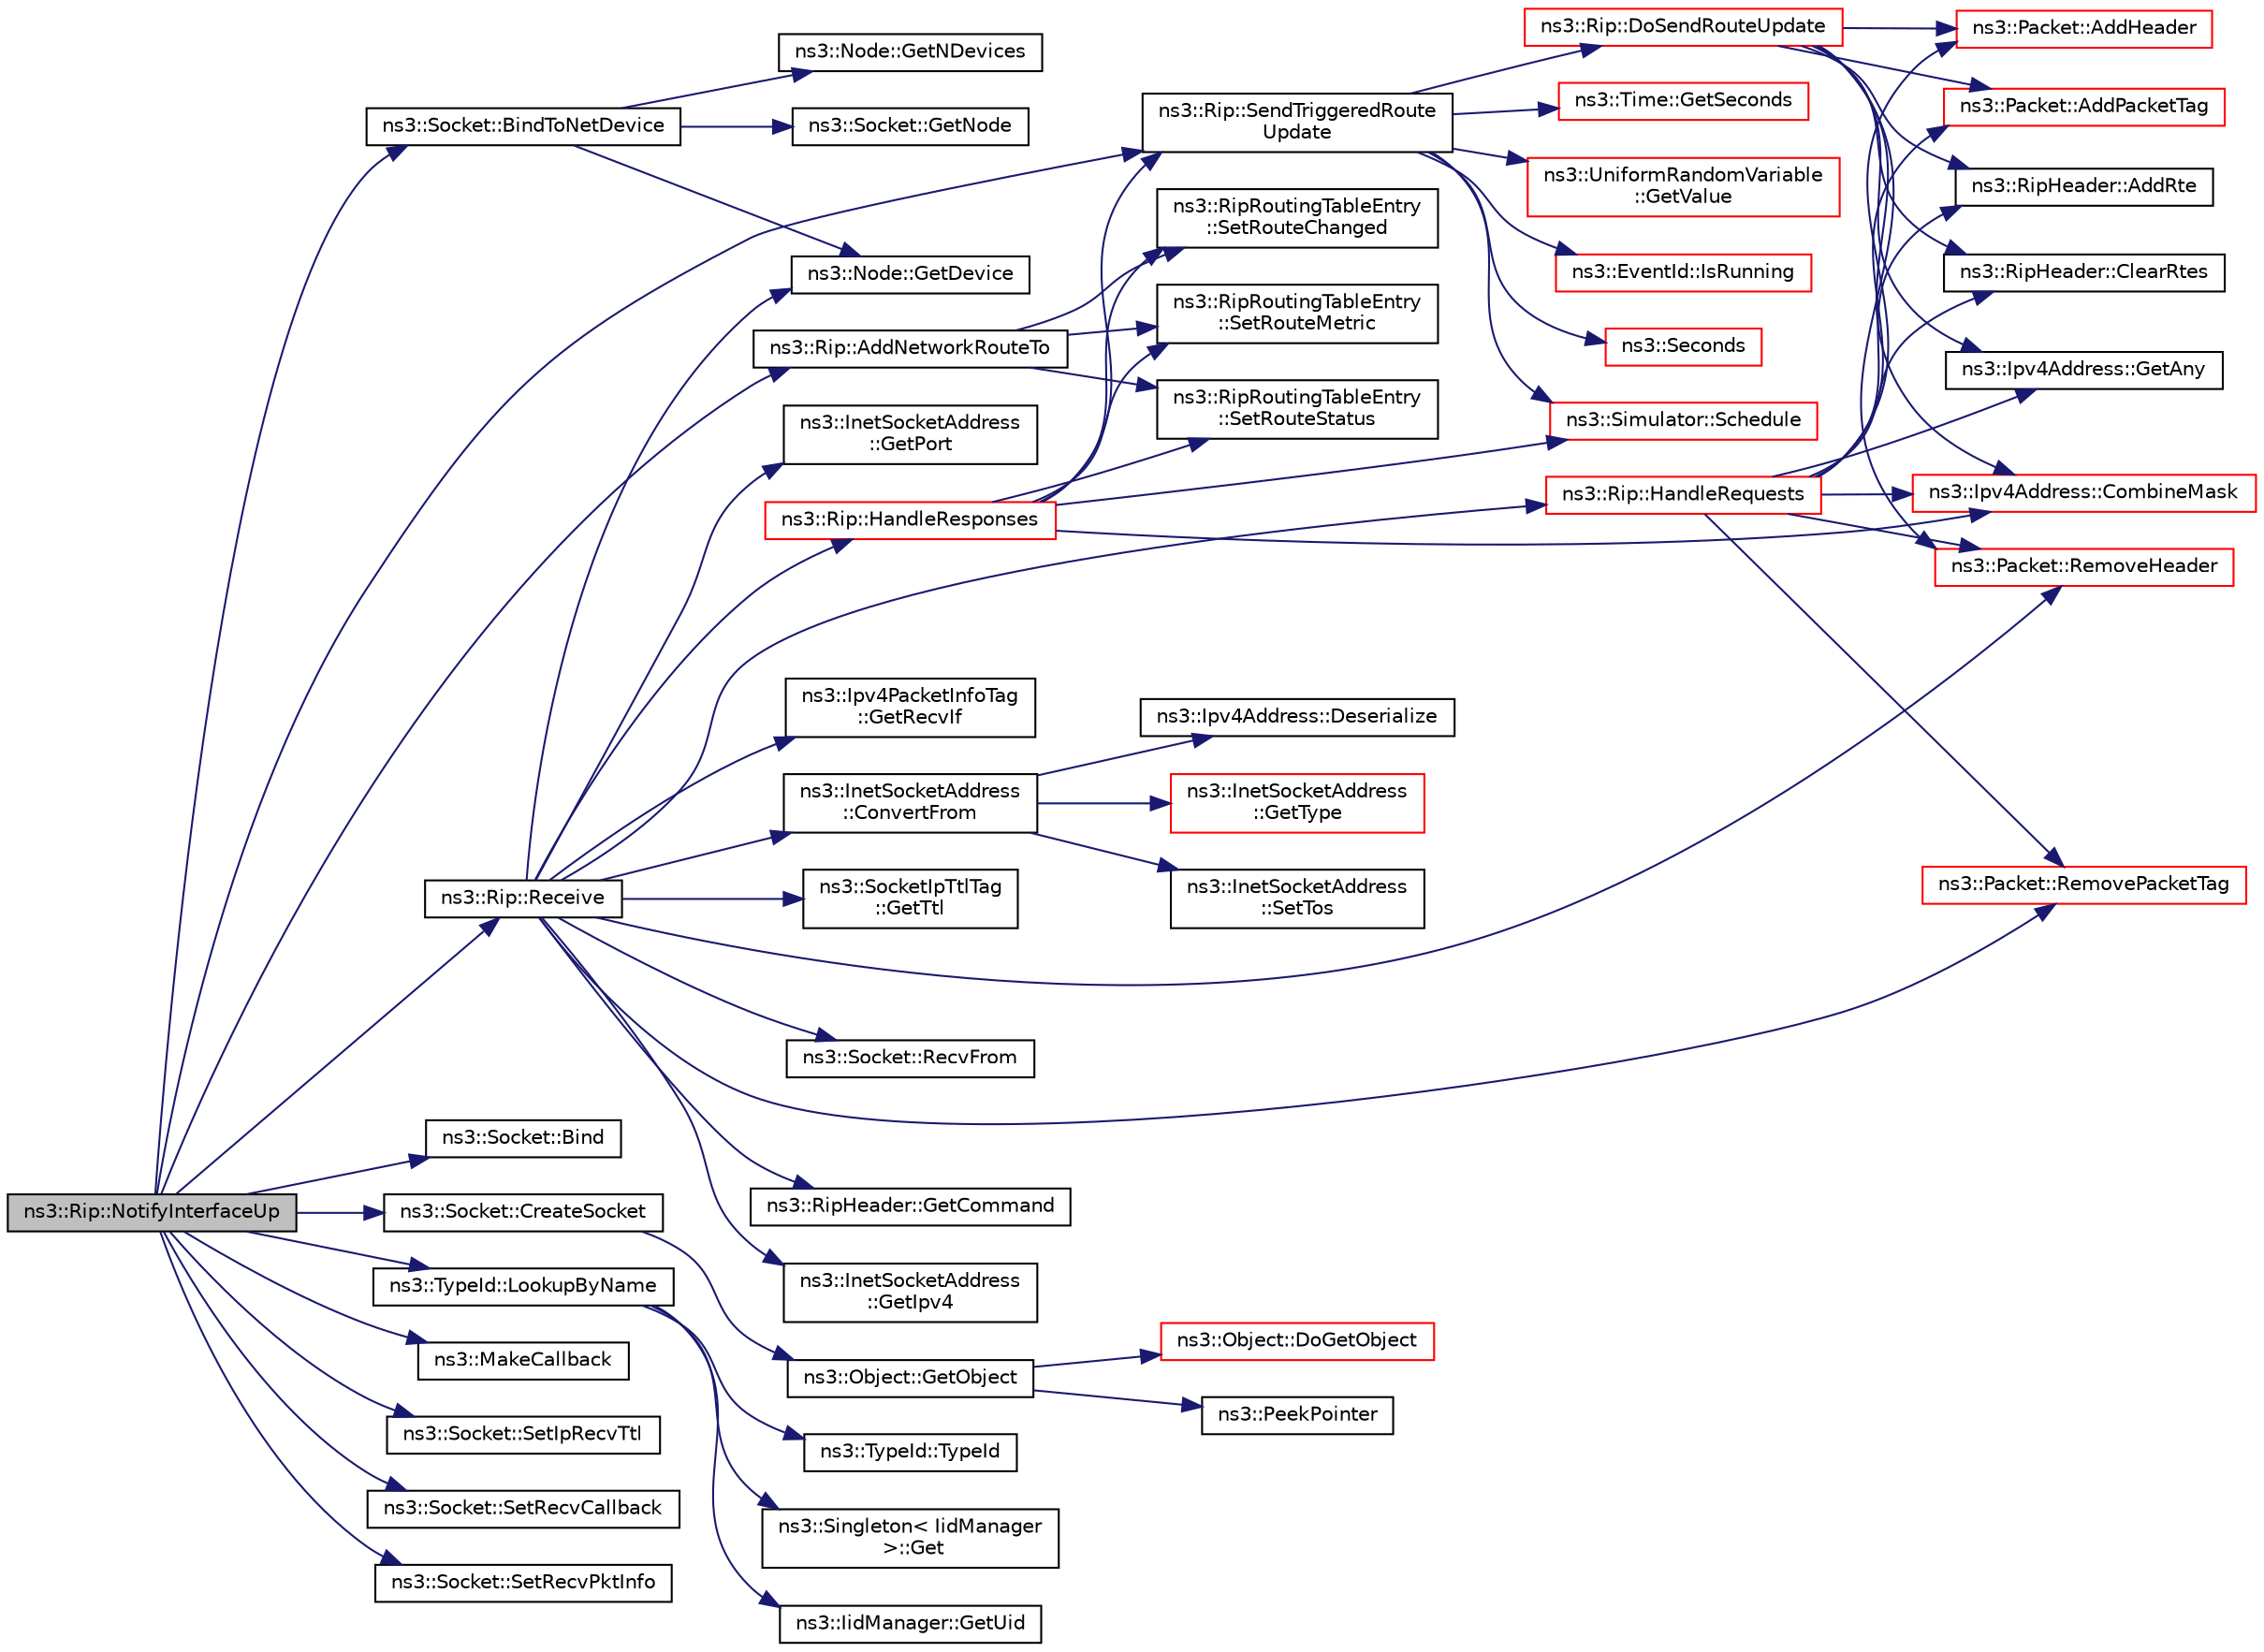 digraph "ns3::Rip::NotifyInterfaceUp"
{
 // LATEX_PDF_SIZE
  edge [fontname="Helvetica",fontsize="10",labelfontname="Helvetica",labelfontsize="10"];
  node [fontname="Helvetica",fontsize="10",shape=record];
  rankdir="LR";
  Node1 [label="ns3::Rip::NotifyInterfaceUp",height=0.2,width=0.4,color="black", fillcolor="grey75", style="filled", fontcolor="black",tooltip=" "];
  Node1 -> Node2 [color="midnightblue",fontsize="10",style="solid",fontname="Helvetica"];
  Node2 [label="ns3::Rip::AddNetworkRouteTo",height=0.2,width=0.4,color="black", fillcolor="white", style="filled",URL="$classns3_1_1_rip.html#a8aa9415f65e5fb8abaa6af5c93446231",tooltip="Add route to network."];
  Node2 -> Node3 [color="midnightblue",fontsize="10",style="solid",fontname="Helvetica"];
  Node3 [label="ns3::RipRoutingTableEntry\l::SetRouteChanged",height=0.2,width=0.4,color="black", fillcolor="white", style="filled",URL="$classns3_1_1_rip_routing_table_entry.html#aa0914dbb327830d3d4e9f5707a0f1f5c",tooltip="Set the route as changed."];
  Node2 -> Node4 [color="midnightblue",fontsize="10",style="solid",fontname="Helvetica"];
  Node4 [label="ns3::RipRoutingTableEntry\l::SetRouteMetric",height=0.2,width=0.4,color="black", fillcolor="white", style="filled",URL="$classns3_1_1_rip_routing_table_entry.html#a0142d500046ef047a80ec00edbfac762",tooltip="Set the route metric."];
  Node2 -> Node5 [color="midnightblue",fontsize="10",style="solid",fontname="Helvetica"];
  Node5 [label="ns3::RipRoutingTableEntry\l::SetRouteStatus",height=0.2,width=0.4,color="black", fillcolor="white", style="filled",URL="$classns3_1_1_rip_routing_table_entry.html#a3ec44473d5fbeeddeb111fe9964d6adc",tooltip="Set the route status."];
  Node1 -> Node6 [color="midnightblue",fontsize="10",style="solid",fontname="Helvetica"];
  Node6 [label="ns3::Socket::Bind",height=0.2,width=0.4,color="black", fillcolor="white", style="filled",URL="$classns3_1_1_socket.html#ada93439a43de2028b5a8fc6621dad482",tooltip="Allocate a local endpoint for this socket."];
  Node1 -> Node7 [color="midnightblue",fontsize="10",style="solid",fontname="Helvetica"];
  Node7 [label="ns3::Socket::BindToNetDevice",height=0.2,width=0.4,color="black", fillcolor="white", style="filled",URL="$classns3_1_1_socket.html#a9952cd10a2c8c108846027108cc9e44e",tooltip="Bind a socket to specific device."];
  Node7 -> Node8 [color="midnightblue",fontsize="10",style="solid",fontname="Helvetica"];
  Node8 [label="ns3::Node::GetDevice",height=0.2,width=0.4,color="black", fillcolor="white", style="filled",URL="$classns3_1_1_node.html#ad5e10d46d12a255573c53d5db0fc043b",tooltip="Retrieve the index-th NetDevice associated to this node."];
  Node7 -> Node9 [color="midnightblue",fontsize="10",style="solid",fontname="Helvetica"];
  Node9 [label="ns3::Node::GetNDevices",height=0.2,width=0.4,color="black", fillcolor="white", style="filled",URL="$classns3_1_1_node.html#ab160c405a94d258f6fc5e4e3fd33cecd",tooltip=" "];
  Node7 -> Node10 [color="midnightblue",fontsize="10",style="solid",fontname="Helvetica"];
  Node10 [label="ns3::Socket::GetNode",height=0.2,width=0.4,color="black", fillcolor="white", style="filled",URL="$classns3_1_1_socket.html#aba642ad4301c1df47befc0aa9afa2e48",tooltip="Return the node this socket is associated with."];
  Node1 -> Node11 [color="midnightblue",fontsize="10",style="solid",fontname="Helvetica"];
  Node11 [label="ns3::Socket::CreateSocket",height=0.2,width=0.4,color="black", fillcolor="white", style="filled",URL="$classns3_1_1_socket.html#ad448a62bb50ad3dbac59c879a885a8d2",tooltip="This method wraps the creation of sockets that is performed on a given node by a SocketFactory specif..."];
  Node11 -> Node12 [color="midnightblue",fontsize="10",style="solid",fontname="Helvetica"];
  Node12 [label="ns3::Object::GetObject",height=0.2,width=0.4,color="black", fillcolor="white", style="filled",URL="$classns3_1_1_object.html#ad21f5401ff705cd29c37f931ea3afc18",tooltip="Get a pointer to the requested aggregated Object."];
  Node12 -> Node13 [color="midnightblue",fontsize="10",style="solid",fontname="Helvetica"];
  Node13 [label="ns3::Object::DoGetObject",height=0.2,width=0.4,color="red", fillcolor="white", style="filled",URL="$classns3_1_1_object.html#a7c009975f7c0994cb47a69f713745e0a",tooltip="Find an Object of TypeId tid in the aggregates of this Object."];
  Node12 -> Node27 [color="midnightblue",fontsize="10",style="solid",fontname="Helvetica"];
  Node27 [label="ns3::PeekPointer",height=0.2,width=0.4,color="black", fillcolor="white", style="filled",URL="$namespacens3.html#af2a7557fe9afdd98d8f6f8f6e412cf5a",tooltip=" "];
  Node1 -> Node28 [color="midnightblue",fontsize="10",style="solid",fontname="Helvetica"];
  Node28 [label="ns3::TypeId::LookupByName",height=0.2,width=0.4,color="black", fillcolor="white", style="filled",URL="$classns3_1_1_type_id.html#a119cf99c20931fdc294602cd360b180e",tooltip="Get a TypeId by name."];
  Node28 -> Node18 [color="midnightblue",fontsize="10",style="solid",fontname="Helvetica"];
  Node18 [label="ns3::TypeId::TypeId",height=0.2,width=0.4,color="black", fillcolor="white", style="filled",URL="$classns3_1_1_type_id.html#ab76e26690f1af4f1cffa6a72245e8928",tooltip="Default constructor."];
  Node28 -> Node19 [color="midnightblue",fontsize="10",style="solid",fontname="Helvetica"];
  Node19 [label="ns3::Singleton\< IidManager\l \>::Get",height=0.2,width=0.4,color="black", fillcolor="white", style="filled",URL="$classns3_1_1_singleton.html#a80a2cd3c25a27ea72add7a9f7a141ffa",tooltip="Get a pointer to the singleton instance."];
  Node28 -> Node29 [color="midnightblue",fontsize="10",style="solid",fontname="Helvetica"];
  Node29 [label="ns3::IidManager::GetUid",height=0.2,width=0.4,color="black", fillcolor="white", style="filled",URL="$classns3_1_1_iid_manager.html#a57d8582dc3a317229cb74902625c98a0",tooltip="Get a type id by name."];
  Node1 -> Node30 [color="midnightblue",fontsize="10",style="solid",fontname="Helvetica"];
  Node30 [label="ns3::MakeCallback",height=0.2,width=0.4,color="black", fillcolor="white", style="filled",URL="$namespacens3.html#af1dde3c04374147fca0cfe3b0766d664",tooltip="Build Callbacks for class method members which take varying numbers of arguments and potentially retu..."];
  Node1 -> Node31 [color="midnightblue",fontsize="10",style="solid",fontname="Helvetica"];
  Node31 [label="ns3::Rip::Receive",height=0.2,width=0.4,color="black", fillcolor="white", style="filled",URL="$classns3_1_1_rip.html#a49acadfb3b533118276481a0d231406e",tooltip="Receive RIP packets."];
  Node31 -> Node32 [color="midnightblue",fontsize="10",style="solid",fontname="Helvetica"];
  Node32 [label="ns3::InetSocketAddress\l::ConvertFrom",height=0.2,width=0.4,color="black", fillcolor="white", style="filled",URL="$classns3_1_1_inet_socket_address.html#ade776b1109e7b9a7be0b22ced49931e3",tooltip="Returns an InetSocketAddress which corresponds to the input Address."];
  Node32 -> Node33 [color="midnightblue",fontsize="10",style="solid",fontname="Helvetica"];
  Node33 [label="ns3::Ipv4Address::Deserialize",height=0.2,width=0.4,color="black", fillcolor="white", style="filled",URL="$classns3_1_1_ipv4_address.html#ac6e205258d95465ce51c148e51590760",tooltip=" "];
  Node32 -> Node34 [color="midnightblue",fontsize="10",style="solid",fontname="Helvetica"];
  Node34 [label="ns3::InetSocketAddress\l::GetType",height=0.2,width=0.4,color="red", fillcolor="white", style="filled",URL="$classns3_1_1_inet_socket_address.html#ae194de8f5f1884e3b755179891d20bba",tooltip="Get the underlying address type (automatically assigned)."];
  Node32 -> Node36 [color="midnightblue",fontsize="10",style="solid",fontname="Helvetica"];
  Node36 [label="ns3::InetSocketAddress\l::SetTos",height=0.2,width=0.4,color="black", fillcolor="white", style="filled",URL="$classns3_1_1_inet_socket_address.html#a574001030dfb21d2963b2b4da081889d",tooltip=" "];
  Node31 -> Node37 [color="midnightblue",fontsize="10",style="solid",fontname="Helvetica"];
  Node37 [label="ns3::RipHeader::GetCommand",height=0.2,width=0.4,color="black", fillcolor="white", style="filled",URL="$classns3_1_1_rip_header.html#ad8e3ec85b5ad7eb9baa02f9e1357a656",tooltip="Get the command."];
  Node31 -> Node8 [color="midnightblue",fontsize="10",style="solid",fontname="Helvetica"];
  Node31 -> Node38 [color="midnightblue",fontsize="10",style="solid",fontname="Helvetica"];
  Node38 [label="ns3::InetSocketAddress\l::GetIpv4",height=0.2,width=0.4,color="black", fillcolor="white", style="filled",URL="$classns3_1_1_inet_socket_address.html#a84e0f56d0747abd33413b3ce4a3c725d",tooltip=" "];
  Node31 -> Node39 [color="midnightblue",fontsize="10",style="solid",fontname="Helvetica"];
  Node39 [label="ns3::InetSocketAddress\l::GetPort",height=0.2,width=0.4,color="black", fillcolor="white", style="filled",URL="$classns3_1_1_inet_socket_address.html#a4516487243122789216c5e92ef89c11e",tooltip=" "];
  Node31 -> Node40 [color="midnightblue",fontsize="10",style="solid",fontname="Helvetica"];
  Node40 [label="ns3::Ipv4PacketInfoTag\l::GetRecvIf",height=0.2,width=0.4,color="black", fillcolor="white", style="filled",URL="$classns3_1_1_ipv4_packet_info_tag.html#a6a6d8ab74a109d0c23fc654e14ee376c",tooltip="Get the tag's receiving interface."];
  Node31 -> Node41 [color="midnightblue",fontsize="10",style="solid",fontname="Helvetica"];
  Node41 [label="ns3::SocketIpTtlTag\l::GetTtl",height=0.2,width=0.4,color="black", fillcolor="white", style="filled",URL="$classns3_1_1_socket_ip_ttl_tag.html#a445d25d9c59e209ca1f9747f677e0db7",tooltip="Get the tag's TTL."];
  Node31 -> Node42 [color="midnightblue",fontsize="10",style="solid",fontname="Helvetica"];
  Node42 [label="ns3::Rip::HandleRequests",height=0.2,width=0.4,color="red", fillcolor="white", style="filled",URL="$classns3_1_1_rip.html#a4094ed6c40c666f7567245eef2376fe9",tooltip="Handle RIP requests."];
  Node42 -> Node43 [color="midnightblue",fontsize="10",style="solid",fontname="Helvetica"];
  Node43 [label="ns3::Packet::AddHeader",height=0.2,width=0.4,color="red", fillcolor="white", style="filled",URL="$classns3_1_1_packet.html#a465108c595a0bc592095cbcab1832ed8",tooltip="Add header to this packet."];
  Node42 -> Node85 [color="midnightblue",fontsize="10",style="solid",fontname="Helvetica"];
  Node85 [label="ns3::Packet::AddPacketTag",height=0.2,width=0.4,color="red", fillcolor="white", style="filled",URL="$classns3_1_1_packet.html#ac4a6bcd77e58bdc14c42a7d572d66cc9",tooltip="Add a packet tag."];
  Node42 -> Node91 [color="midnightblue",fontsize="10",style="solid",fontname="Helvetica"];
  Node91 [label="ns3::RipHeader::AddRte",height=0.2,width=0.4,color="black", fillcolor="white", style="filled",URL="$classns3_1_1_rip_header.html#a6c32234456f7341b66b3f7be38ccb249",tooltip="Add a RTE to the message."];
  Node42 -> Node92 [color="midnightblue",fontsize="10",style="solid",fontname="Helvetica"];
  Node92 [label="ns3::RipHeader::ClearRtes",height=0.2,width=0.4,color="black", fillcolor="white", style="filled",URL="$classns3_1_1_rip_header.html#ab1c9854e4490e4edf68532e4d44bfdf2",tooltip="Clear all the RTEs from the header."];
  Node42 -> Node93 [color="midnightblue",fontsize="10",style="solid",fontname="Helvetica"];
  Node93 [label="ns3::Ipv4Address::CombineMask",height=0.2,width=0.4,color="red", fillcolor="white", style="filled",URL="$classns3_1_1_ipv4_address.html#adfdc8899f368a102d7286f7110866d57",tooltip="Combine this address with a network mask."];
  Node42 -> Node97 [color="midnightblue",fontsize="10",style="solid",fontname="Helvetica"];
  Node97 [label="ns3::Ipv4Address::GetAny",height=0.2,width=0.4,color="black", fillcolor="white", style="filled",URL="$classns3_1_1_ipv4_address.html#a7a39b330c8e701183a411d5779fca1a4",tooltip=" "];
  Node42 -> Node107 [color="midnightblue",fontsize="10",style="solid",fontname="Helvetica"];
  Node107 [label="ns3::Packet::RemoveHeader",height=0.2,width=0.4,color="red", fillcolor="white", style="filled",URL="$classns3_1_1_packet.html#a0961eccf975d75f902d40956c93ba63e",tooltip="Deserialize and remove the header from the internal buffer."];
  Node42 -> Node111 [color="midnightblue",fontsize="10",style="solid",fontname="Helvetica"];
  Node111 [label="ns3::Packet::RemovePacketTag",height=0.2,width=0.4,color="red", fillcolor="white", style="filled",URL="$classns3_1_1_packet.html#a078fe922d976a417ab25ba2f3c2fd667",tooltip="Remove a packet tag."];
  Node31 -> Node123 [color="midnightblue",fontsize="10",style="solid",fontname="Helvetica"];
  Node123 [label="ns3::Rip::HandleResponses",height=0.2,width=0.4,color="red", fillcolor="white", style="filled",URL="$classns3_1_1_rip.html#afb817ee04f919351a35b466ea6d75c56",tooltip="Handle RIP responses."];
  Node123 -> Node93 [color="midnightblue",fontsize="10",style="solid",fontname="Helvetica"];
  Node123 -> Node167 [color="midnightblue",fontsize="10",style="solid",fontname="Helvetica"];
  Node167 [label="ns3::Simulator::Schedule",height=0.2,width=0.4,color="red", fillcolor="white", style="filled",URL="$classns3_1_1_simulator.html#a3da7d28335c8ac0e3e86781f766df241",tooltip="Schedule an event to expire after delay."];
  Node123 -> Node179 [color="midnightblue",fontsize="10",style="solid",fontname="Helvetica"];
  Node179 [label="ns3::Rip::SendTriggeredRoute\lUpdate",height=0.2,width=0.4,color="black", fillcolor="white", style="filled",URL="$classns3_1_1_rip.html#aee5d3efe6b4dbcd128018f49b981fd7c",tooltip="Send Triggered Routing Updates on all interfaces."];
  Node179 -> Node180 [color="midnightblue",fontsize="10",style="solid",fontname="Helvetica"];
  Node180 [label="ns3::Rip::DoSendRouteUpdate",height=0.2,width=0.4,color="red", fillcolor="white", style="filled",URL="$classns3_1_1_rip.html#a106f73869862c38c070faec379542e05",tooltip="Send Routing Updates on all interfaces."];
  Node180 -> Node43 [color="midnightblue",fontsize="10",style="solid",fontname="Helvetica"];
  Node180 -> Node85 [color="midnightblue",fontsize="10",style="solid",fontname="Helvetica"];
  Node180 -> Node91 [color="midnightblue",fontsize="10",style="solid",fontname="Helvetica"];
  Node180 -> Node92 [color="midnightblue",fontsize="10",style="solid",fontname="Helvetica"];
  Node180 -> Node93 [color="midnightblue",fontsize="10",style="solid",fontname="Helvetica"];
  Node180 -> Node97 [color="midnightblue",fontsize="10",style="solid",fontname="Helvetica"];
  Node180 -> Node107 [color="midnightblue",fontsize="10",style="solid",fontname="Helvetica"];
  Node179 -> Node183 [color="midnightblue",fontsize="10",style="solid",fontname="Helvetica"];
  Node183 [label="ns3::Time::GetSeconds",height=0.2,width=0.4,color="red", fillcolor="white", style="filled",URL="$classns3_1_1_time.html#a27cb7c22324e0447740929b024dbeb66",tooltip="Get an approximation of the time stored in this instance in the indicated unit."];
  Node179 -> Node197 [color="midnightblue",fontsize="10",style="solid",fontname="Helvetica"];
  Node197 [label="ns3::UniformRandomVariable\l::GetValue",height=0.2,width=0.4,color="red", fillcolor="white", style="filled",URL="$classns3_1_1_uniform_random_variable.html#a03822d8c86ac51e9aa83bbc73041386b",tooltip="Get the next random value, as a double in the specified range ."];
  Node179 -> Node202 [color="midnightblue",fontsize="10",style="solid",fontname="Helvetica"];
  Node202 [label="ns3::EventId::IsRunning",height=0.2,width=0.4,color="red", fillcolor="white", style="filled",URL="$classns3_1_1_event_id.html#a8b41e6f8c54db6bede8a7dcaf917074a",tooltip="This method is syntactic sugar for !IsExpired()."];
  Node179 -> Node167 [color="midnightblue",fontsize="10",style="solid",fontname="Helvetica"];
  Node179 -> Node206 [color="midnightblue",fontsize="10",style="solid",fontname="Helvetica"];
  Node206 [label="ns3::Seconds",height=0.2,width=0.4,color="red", fillcolor="white", style="filled",URL="$group__timecivil.html#ga33c34b816f8ff6628e33d5c8e9713b9e",tooltip="Construct a Time in the indicated unit."];
  Node123 -> Node3 [color="midnightblue",fontsize="10",style="solid",fontname="Helvetica"];
  Node123 -> Node4 [color="midnightblue",fontsize="10",style="solid",fontname="Helvetica"];
  Node123 -> Node5 [color="midnightblue",fontsize="10",style="solid",fontname="Helvetica"];
  Node31 -> Node208 [color="midnightblue",fontsize="10",style="solid",fontname="Helvetica"];
  Node208 [label="ns3::Socket::RecvFrom",height=0.2,width=0.4,color="black", fillcolor="white", style="filled",URL="$classns3_1_1_socket.html#af22378d7af9a2745a9eada20210da215",tooltip="Read a single packet from the socket and retrieve the sender address."];
  Node31 -> Node107 [color="midnightblue",fontsize="10",style="solid",fontname="Helvetica"];
  Node31 -> Node111 [color="midnightblue",fontsize="10",style="solid",fontname="Helvetica"];
  Node1 -> Node179 [color="midnightblue",fontsize="10",style="solid",fontname="Helvetica"];
  Node1 -> Node209 [color="midnightblue",fontsize="10",style="solid",fontname="Helvetica"];
  Node209 [label="ns3::Socket::SetIpRecvTtl",height=0.2,width=0.4,color="black", fillcolor="white", style="filled",URL="$classns3_1_1_socket.html#ae89b697f6188c791113afe23ccc23f12",tooltip="Tells a socket to pass information about IP_TTL up the stack."];
  Node1 -> Node210 [color="midnightblue",fontsize="10",style="solid",fontname="Helvetica"];
  Node210 [label="ns3::Socket::SetRecvCallback",height=0.2,width=0.4,color="black", fillcolor="white", style="filled",URL="$classns3_1_1_socket.html#a243f7835ef1a85f9270fd3577e3a40da",tooltip="Notify application when new data is available to be read."];
  Node1 -> Node211 [color="midnightblue",fontsize="10",style="solid",fontname="Helvetica"];
  Node211 [label="ns3::Socket::SetRecvPktInfo",height=0.2,width=0.4,color="black", fillcolor="white", style="filled",URL="$classns3_1_1_socket.html#a340563e2858d7375ab0aa160a9557fff",tooltip="Enable/Disable receive packet information to socket."];
}
